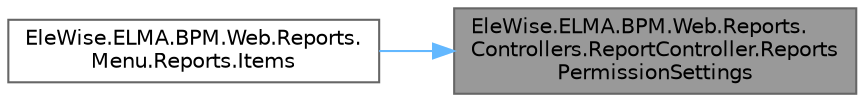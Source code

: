 digraph "EleWise.ELMA.BPM.Web.Reports.Controllers.ReportController.ReportsPermissionSettings"
{
 // LATEX_PDF_SIZE
  bgcolor="transparent";
  edge [fontname=Helvetica,fontsize=10,labelfontname=Helvetica,labelfontsize=10];
  node [fontname=Helvetica,fontsize=10,shape=box,height=0.2,width=0.4];
  rankdir="RL";
  Node1 [id="Node000001",label="EleWise.ELMA.BPM.Web.Reports.\lControllers.ReportController.Reports\lPermissionSettings",height=0.2,width=0.4,color="gray40", fillcolor="grey60", style="filled", fontcolor="black",tooltip="Страница настроек"];
  Node1 -> Node2 [id="edge1_Node000001_Node000002",dir="back",color="steelblue1",style="solid",tooltip=" "];
  Node2 [id="Node000002",label="EleWise.ELMA.BPM.Web.Reports.\lMenu.Reports.Items",height=0.2,width=0.4,color="grey40", fillcolor="white", style="filled",URL="$class_ele_wise_1_1_e_l_m_a_1_1_b_p_m_1_1_web_1_1_reports_1_1_menu_1_1_reports.html#a4a7855080352836705992f173ccc531d",tooltip=" "];
}
